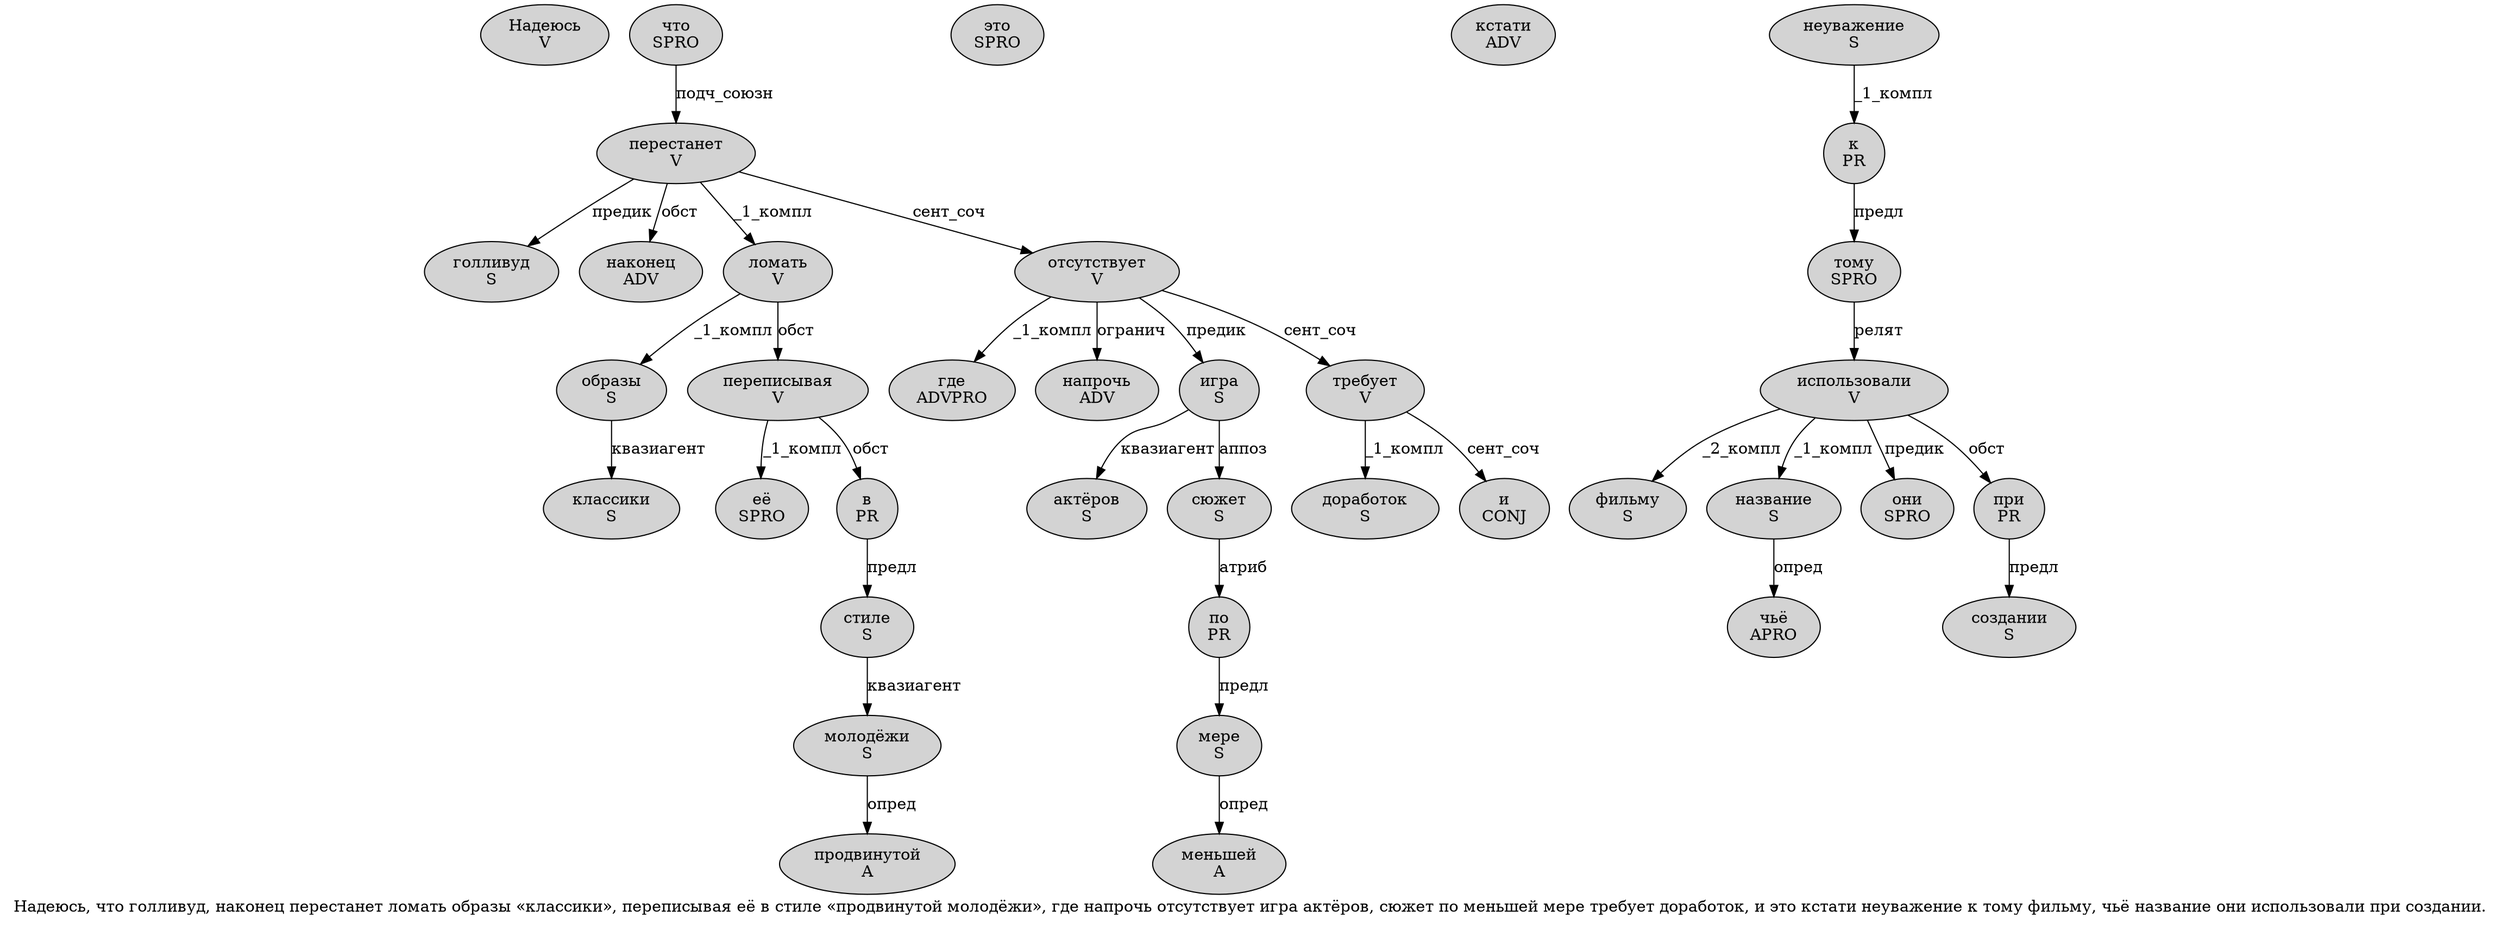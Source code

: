 digraph SENTENCE_4796 {
	graph [label="Надеюсь, что голливуд, наконец перестанет ломать образы «классики», переписывая её в стиле «продвинутой молодёжи», где напрочь отсутствует игра актёров, сюжет по меньшей мере требует доработок, и это кстати неуважение к тому фильму, чьё название они использовали при создании."]
	node [style=filled]
		0 [label="Надеюсь
V" color="" fillcolor=lightgray penwidth=1 shape=ellipse]
		2 [label="что
SPRO" color="" fillcolor=lightgray penwidth=1 shape=ellipse]
		3 [label="голливуд
S" color="" fillcolor=lightgray penwidth=1 shape=ellipse]
		5 [label="наконец
ADV" color="" fillcolor=lightgray penwidth=1 shape=ellipse]
		6 [label="перестанет
V" color="" fillcolor=lightgray penwidth=1 shape=ellipse]
		7 [label="ломать
V" color="" fillcolor=lightgray penwidth=1 shape=ellipse]
		8 [label="образы
S" color="" fillcolor=lightgray penwidth=1 shape=ellipse]
		10 [label="классики
S" color="" fillcolor=lightgray penwidth=1 shape=ellipse]
		13 [label="переписывая
V" color="" fillcolor=lightgray penwidth=1 shape=ellipse]
		14 [label="её
SPRO" color="" fillcolor=lightgray penwidth=1 shape=ellipse]
		15 [label="в
PR" color="" fillcolor=lightgray penwidth=1 shape=ellipse]
		16 [label="стиле
S" color="" fillcolor=lightgray penwidth=1 shape=ellipse]
		18 [label="продвинутой
A" color="" fillcolor=lightgray penwidth=1 shape=ellipse]
		19 [label="молодёжи
S" color="" fillcolor=lightgray penwidth=1 shape=ellipse]
		22 [label="где
ADVPRO" color="" fillcolor=lightgray penwidth=1 shape=ellipse]
		23 [label="напрочь
ADV" color="" fillcolor=lightgray penwidth=1 shape=ellipse]
		24 [label="отсутствует
V" color="" fillcolor=lightgray penwidth=1 shape=ellipse]
		25 [label="игра
S" color="" fillcolor=lightgray penwidth=1 shape=ellipse]
		26 [label="актёров
S" color="" fillcolor=lightgray penwidth=1 shape=ellipse]
		28 [label="сюжет
S" color="" fillcolor=lightgray penwidth=1 shape=ellipse]
		29 [label="по
PR" color="" fillcolor=lightgray penwidth=1 shape=ellipse]
		30 [label="меньшей
A" color="" fillcolor=lightgray penwidth=1 shape=ellipse]
		31 [label="мере
S" color="" fillcolor=lightgray penwidth=1 shape=ellipse]
		32 [label="требует
V" color="" fillcolor=lightgray penwidth=1 shape=ellipse]
		33 [label="доработок
S" color="" fillcolor=lightgray penwidth=1 shape=ellipse]
		35 [label="и
CONJ" color="" fillcolor=lightgray penwidth=1 shape=ellipse]
		36 [label="это
SPRO" color="" fillcolor=lightgray penwidth=1 shape=ellipse]
		37 [label="кстати
ADV" color="" fillcolor=lightgray penwidth=1 shape=ellipse]
		38 [label="неуважение
S" color="" fillcolor=lightgray penwidth=1 shape=ellipse]
		39 [label="к
PR" color="" fillcolor=lightgray penwidth=1 shape=ellipse]
		40 [label="тому
SPRO" color="" fillcolor=lightgray penwidth=1 shape=ellipse]
		41 [label="фильму
S" color="" fillcolor=lightgray penwidth=1 shape=ellipse]
		43 [label="чьё
APRO" color="" fillcolor=lightgray penwidth=1 shape=ellipse]
		44 [label="название
S" color="" fillcolor=lightgray penwidth=1 shape=ellipse]
		45 [label="они
SPRO" color="" fillcolor=lightgray penwidth=1 shape=ellipse]
		46 [label="использовали
V" color="" fillcolor=lightgray penwidth=1 shape=ellipse]
		47 [label="при
PR" color="" fillcolor=lightgray penwidth=1 shape=ellipse]
		48 [label="создании
S" color="" fillcolor=lightgray penwidth=1 shape=ellipse]
			2 -> 6 [label="подч_союзн"]
			24 -> 22 [label="_1_компл"]
			24 -> 23 [label="огранич"]
			24 -> 25 [label="предик"]
			24 -> 32 [label="сент_соч"]
			15 -> 16 [label="предл"]
			6 -> 3 [label="предик"]
			6 -> 5 [label="обст"]
			6 -> 7 [label="_1_компл"]
			6 -> 24 [label="сент_соч"]
			44 -> 43 [label="опред"]
			47 -> 48 [label="предл"]
			25 -> 26 [label="квазиагент"]
			25 -> 28 [label="аппоз"]
			8 -> 10 [label="квазиагент"]
			46 -> 41 [label="_2_компл"]
			46 -> 44 [label="_1_компл"]
			46 -> 45 [label="предик"]
			46 -> 47 [label="обст"]
			19 -> 18 [label="опред"]
			32 -> 33 [label="_1_компл"]
			32 -> 35 [label="сент_соч"]
			29 -> 31 [label="предл"]
			39 -> 40 [label="предл"]
			38 -> 39 [label="_1_компл"]
			7 -> 8 [label="_1_компл"]
			7 -> 13 [label="обст"]
			13 -> 14 [label="_1_компл"]
			13 -> 15 [label="обст"]
			31 -> 30 [label="опред"]
			28 -> 29 [label="атриб"]
			16 -> 19 [label="квазиагент"]
			40 -> 46 [label="релят"]
}